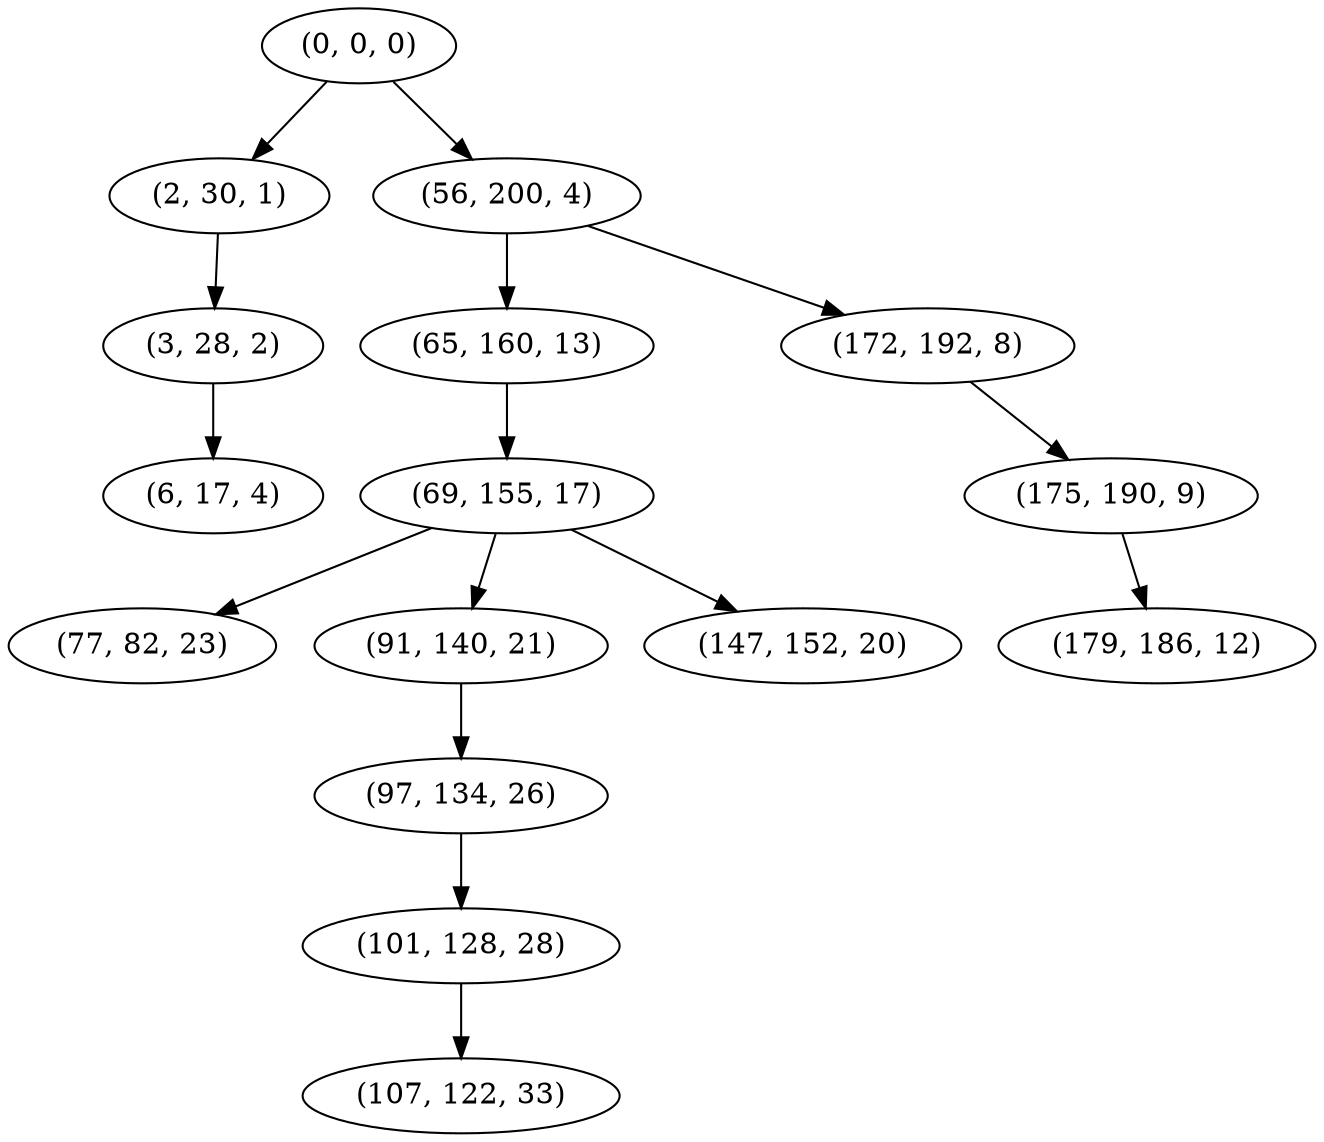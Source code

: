 digraph tree {
    "(0, 0, 0)";
    "(2, 30, 1)";
    "(3, 28, 2)";
    "(6, 17, 4)";
    "(56, 200, 4)";
    "(65, 160, 13)";
    "(69, 155, 17)";
    "(77, 82, 23)";
    "(91, 140, 21)";
    "(97, 134, 26)";
    "(101, 128, 28)";
    "(107, 122, 33)";
    "(147, 152, 20)";
    "(172, 192, 8)";
    "(175, 190, 9)";
    "(179, 186, 12)";
    "(0, 0, 0)" -> "(2, 30, 1)";
    "(0, 0, 0)" -> "(56, 200, 4)";
    "(2, 30, 1)" -> "(3, 28, 2)";
    "(3, 28, 2)" -> "(6, 17, 4)";
    "(56, 200, 4)" -> "(65, 160, 13)";
    "(56, 200, 4)" -> "(172, 192, 8)";
    "(65, 160, 13)" -> "(69, 155, 17)";
    "(69, 155, 17)" -> "(77, 82, 23)";
    "(69, 155, 17)" -> "(91, 140, 21)";
    "(69, 155, 17)" -> "(147, 152, 20)";
    "(91, 140, 21)" -> "(97, 134, 26)";
    "(97, 134, 26)" -> "(101, 128, 28)";
    "(101, 128, 28)" -> "(107, 122, 33)";
    "(172, 192, 8)" -> "(175, 190, 9)";
    "(175, 190, 9)" -> "(179, 186, 12)";
}

